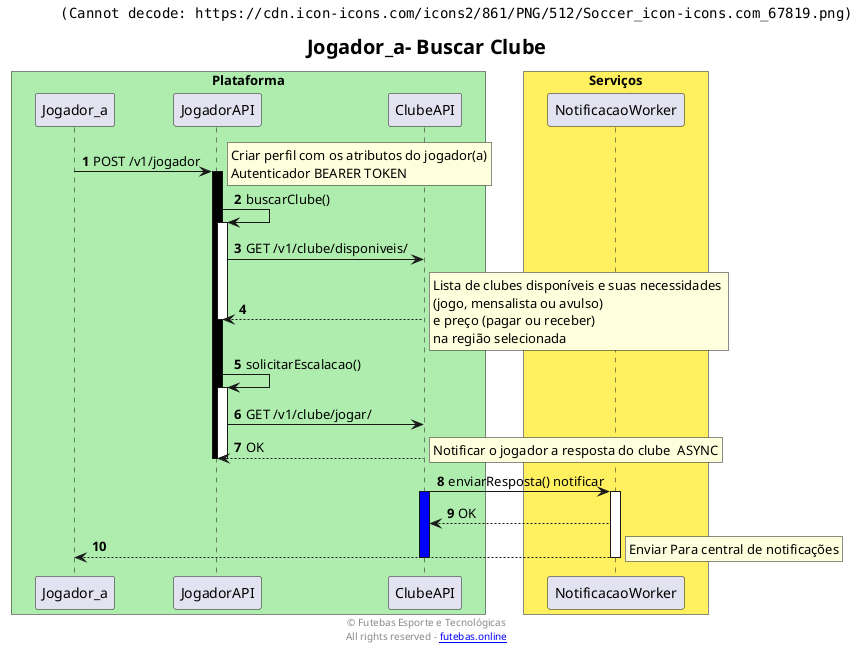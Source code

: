 @startuml jogador_api e seus atributos 
header <img src="https://cdn.icon-icons.com/icons2/861/PNG/512/Soccer_icon-icons.com_67819.png">
footer <U+00A9> Futebas Esporte e Tecnológicas\nAll rights reserved - [[https://futebas.online futebas.online]]
title <size:20>Jogador_a- Buscar Clube</size>
skinparam ParticipantPadding 20
skinparam BoxPadding 10
autonumber
box "Plataforma" #afedaf
  participant Jogador_a
  participant JogadorAPI
  participant ClubeAPI
end box


box "Serviços" #fff060
participant NotificacaoWorker
end box
Jogador_a-> JogadorAPI: POST /v1/jogador
activate JogadorAPI #000000
rnote right
    Criar perfil com os atributos do jogador(a)
    Autenticador BEARER TOKEN
end note    
JogadorAPI -> JogadorAPI: buscarClube()
activate JogadorAPI #ffffff
JogadorAPI -> ClubeAPI: GET /v1/clube/disponiveis/
JogadorAPI <-- ClubeAPI: 
rnote right
Lista de clubes disponíveis e suas necessidades 
(jogo, mensalista ou avulso) 
e preço (pagar ou receber) 
na região selecionada
end note
deactivate JogadorAPI
JogadorAPI -> JogadorAPI: solicitarEscalacao()
activate JogadorAPI #ffffff
JogadorAPI -> ClubeAPI: GET /v1/clube/jogar/
JogadorAPI <-- ClubeAPI: OK  
rnote right
 Notificar o jogador a resposta do clube  ASYNC
end note
deactivate JogadorAPI
deactivate JogadorAPI

ClubeAPI -> NotificacaoWorker: enviarResposta() notificar

activate NotificacaoWorker 
activate ClubeAPI #0000FF
ClubeAPI <-- NotificacaoWorker : OK
Jogador_a <-- NotificacaoWorker: 
rnote right
Enviar Para central de notificações
end note
deactivate NotificacaoWorker
deactivate ClubeAPI
deactivate JogadorAPI

@enduml
